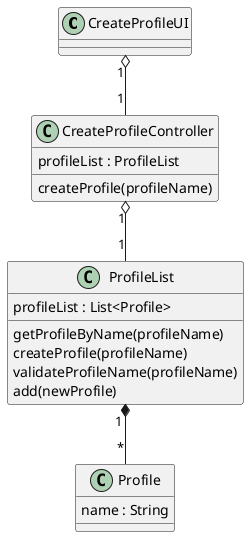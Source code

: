 @startuml

class CreateProfileUI {
}

class CreateProfileController {
profileList : ProfileList
createProfile(profileName)
}


class ProfileList {
profileList : List<Profile>
getProfileByName(profileName)
createProfile(profileName)
validateProfileName(profileName)
add(newProfile)
}

class Profile {
name : String
}

CreateProfileUI "1" o-- "1" CreateProfileController
CreateProfileController "1" o-- "1" ProfileList
ProfileList "1 " *-- "    *" Profile

@enduml
